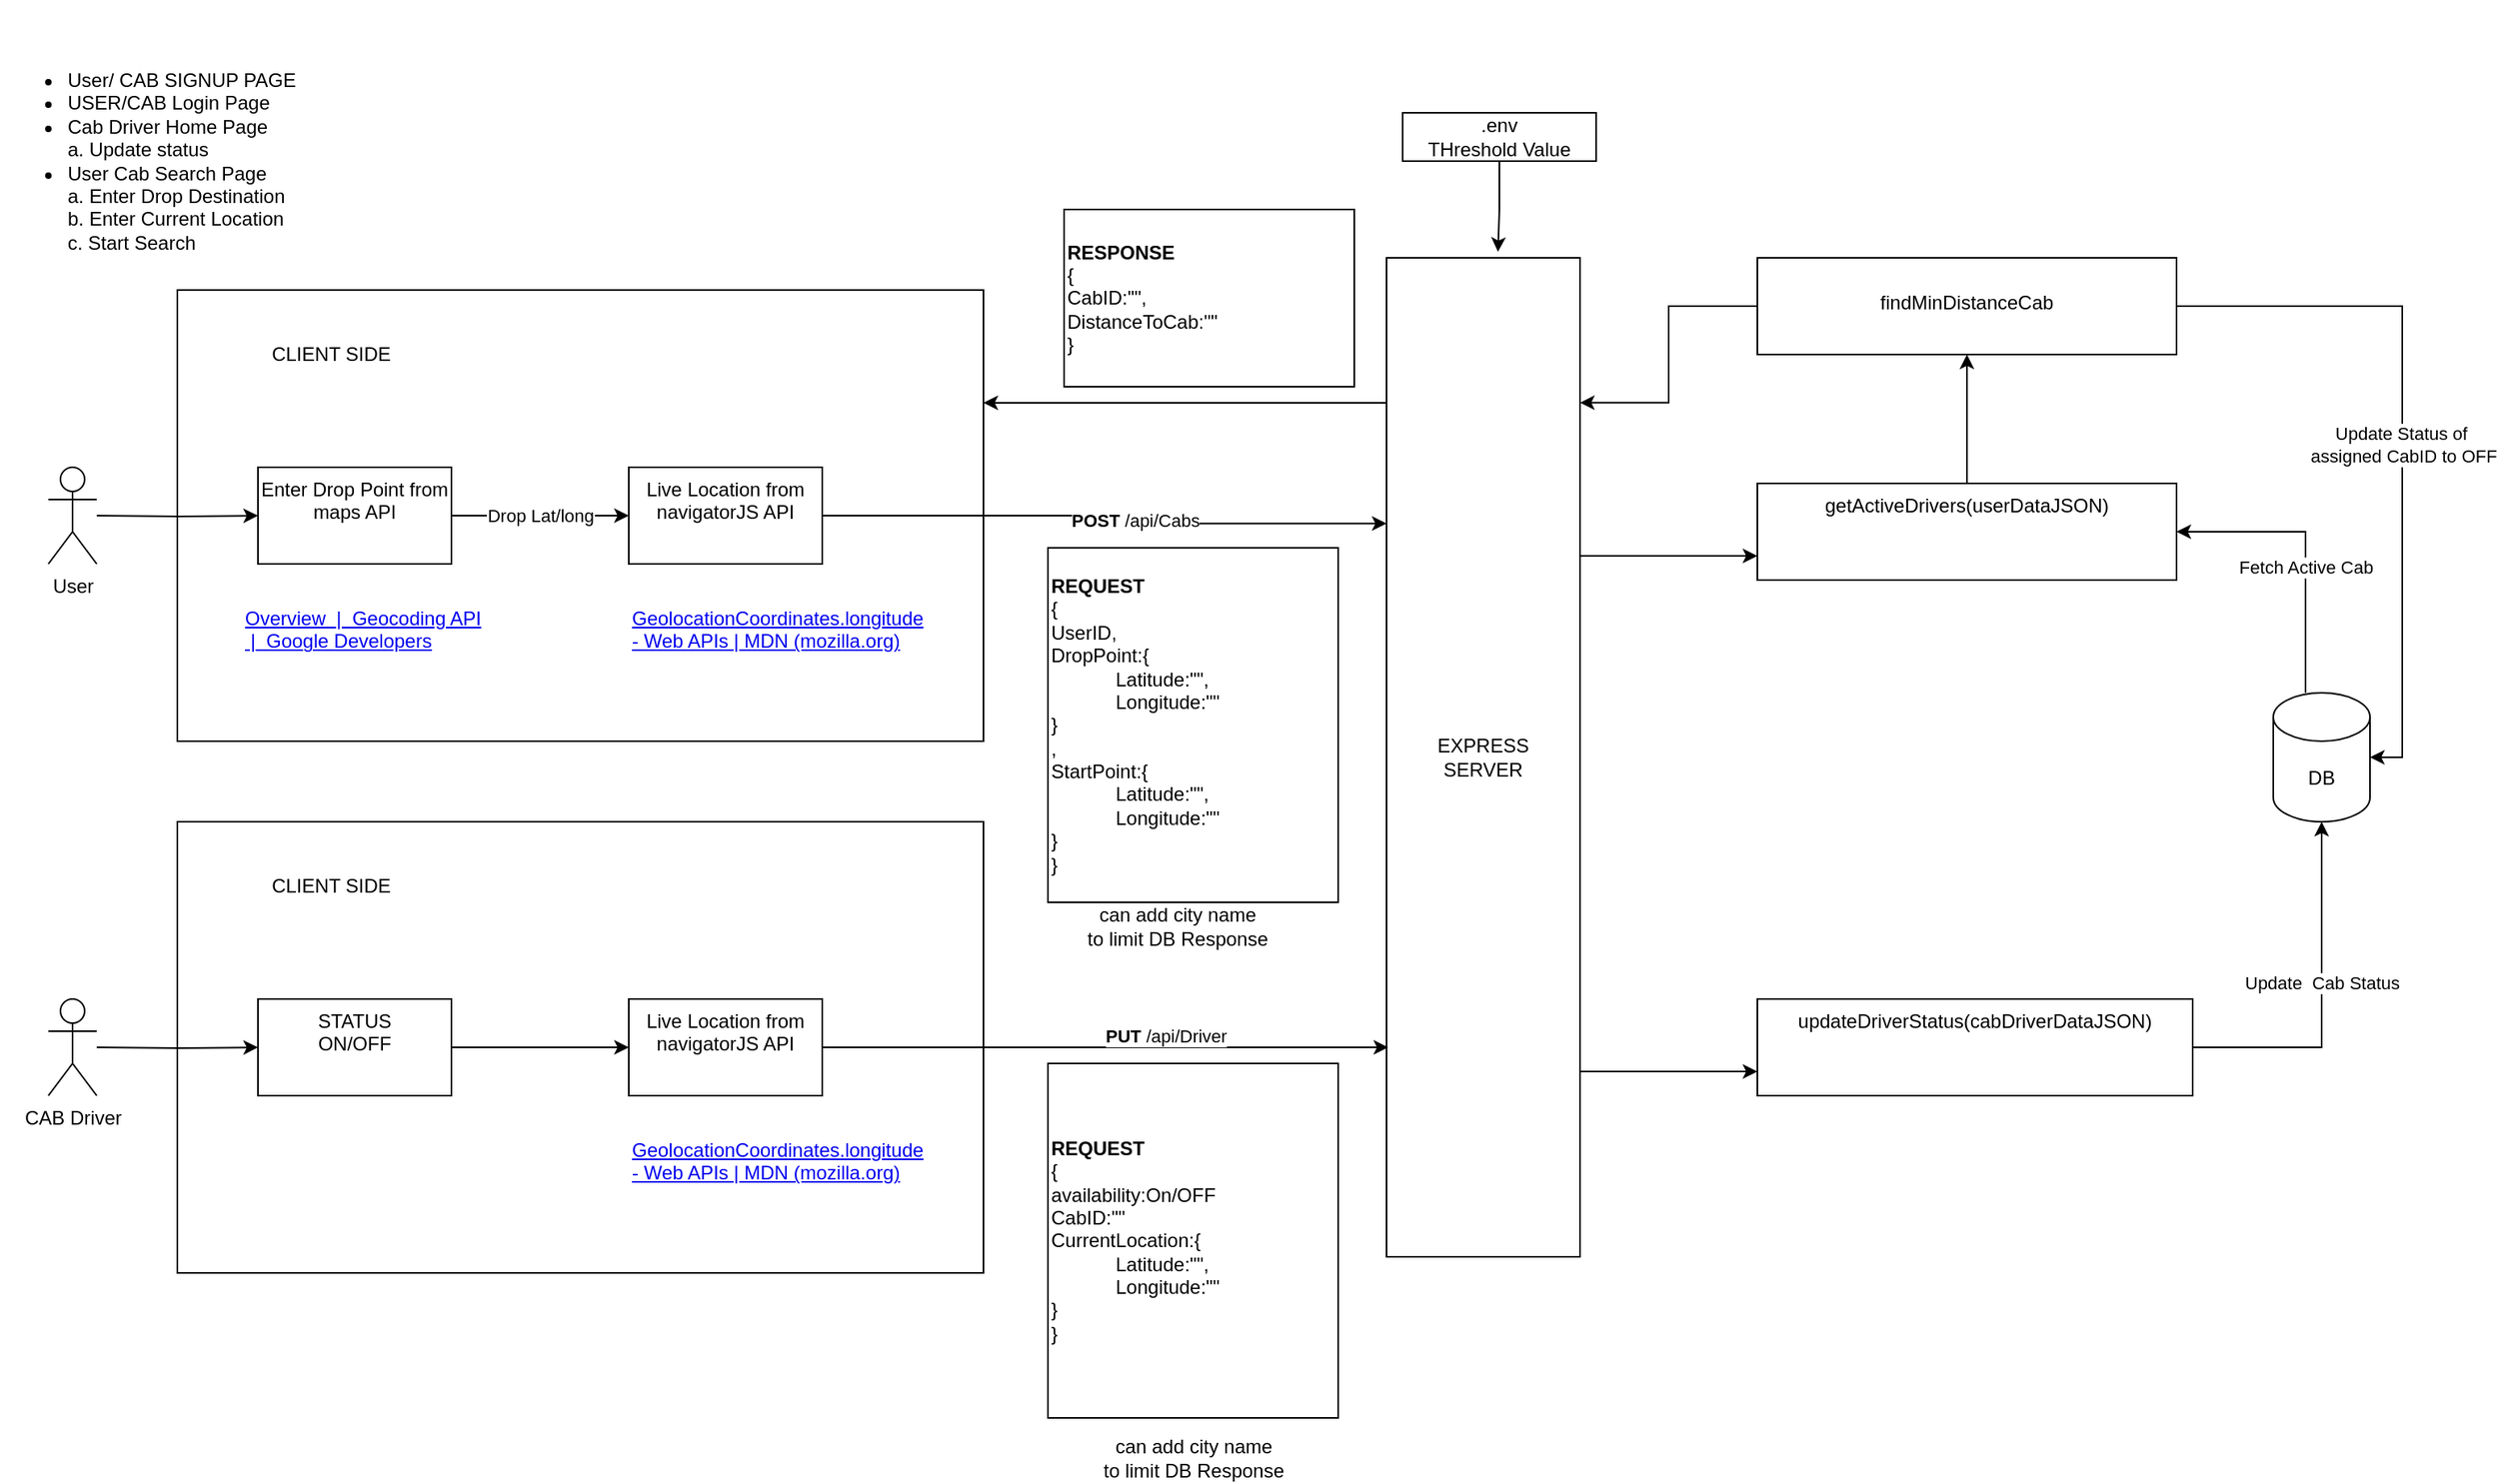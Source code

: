 <mxfile version="16.2.6" type="device"><diagram id="SnCvVs-eur0qtXPq5bmR" name="Page-1"><mxGraphModel dx="1423" dy="629" grid="1" gridSize="10" guides="1" tooltips="1" connect="1" arrows="1" fold="1" page="1" pageScale="1" pageWidth="850" pageHeight="1100" math="0" shadow="0"><root><mxCell id="0"/><mxCell id="1" parent="0"/><mxCell id="wlhFMVO54RoG_AanXR1z-21" value="" style="rounded=0;whiteSpace=wrap;html=1;" vertex="1" parent="1"><mxGeometry x="120" y="200" width="500" height="280" as="geometry"/></mxCell><mxCell id="wlhFMVO54RoG_AanXR1z-1" value="&lt;ul&gt;&lt;li&gt;&lt;span&gt;User/ CAB SIGNUP PAGE&lt;/span&gt;&lt;/li&gt;&lt;li&gt;&lt;span&gt;USER/CAB Login Page&lt;/span&gt;&lt;br&gt;&lt;/li&gt;&lt;li&gt;Cab Driver Home Page&lt;br&gt;a. Update status&lt;/li&gt;&lt;li&gt;User Cab Search Page&lt;br&gt;a. Enter Drop Destination&lt;br&gt;b. Enter Current Location&lt;br&gt;c. Start Search&lt;/li&gt;&lt;/ul&gt;" style="text;strokeColor=none;fillColor=none;html=1;whiteSpace=wrap;verticalAlign=middle;overflow=hidden;" vertex="1" parent="1"><mxGeometry x="10" y="20" width="320" height="200" as="geometry"/></mxCell><mxCell id="wlhFMVO54RoG_AanXR1z-13" value="" style="edgeStyle=orthogonalEdgeStyle;rounded=0;orthogonalLoop=1;jettySize=auto;html=1;" edge="1" parent="1" target="wlhFMVO54RoG_AanXR1z-12"><mxGeometry relative="1" as="geometry"><mxPoint x="70" y="340" as="sourcePoint"/></mxGeometry></mxCell><mxCell id="wlhFMVO54RoG_AanXR1z-15" value="Drop Lat/long" style="edgeStyle=orthogonalEdgeStyle;rounded=0;orthogonalLoop=1;jettySize=auto;html=1;" edge="1" parent="1" source="wlhFMVO54RoG_AanXR1z-12" target="wlhFMVO54RoG_AanXR1z-14"><mxGeometry relative="1" as="geometry"/></mxCell><mxCell id="wlhFMVO54RoG_AanXR1z-12" value="Enter Drop Point from maps API" style="whiteSpace=wrap;html=1;verticalAlign=top;" vertex="1" parent="1"><mxGeometry x="170" y="310" width="120" height="60" as="geometry"/></mxCell><mxCell id="wlhFMVO54RoG_AanXR1z-50" style="edgeStyle=orthogonalEdgeStyle;rounded=0;orthogonalLoop=1;jettySize=auto;html=1;entryX=0;entryY=0.266;entryDx=0;entryDy=0;entryPerimeter=0;" edge="1" parent="1"><mxGeometry relative="1" as="geometry"><mxPoint x="520" y="340" as="sourcePoint"/><mxPoint x="870" y="344.92" as="targetPoint"/><Array as="points"><mxPoint x="695" y="340"/><mxPoint x="695" y="345"/></Array></mxGeometry></mxCell><mxCell id="wlhFMVO54RoG_AanXR1z-14" value="Live Location from navigatorJS API" style="whiteSpace=wrap;html=1;verticalAlign=top;" vertex="1" parent="1"><mxGeometry x="400" y="310" width="120" height="60" as="geometry"/></mxCell><mxCell id="wlhFMVO54RoG_AanXR1z-16" value="&lt;a href=&quot;https://developers.google.com/maps/documentation/geocoding/overview?csw=1#ReverseGeocoding&quot;&gt;Overview &amp;nbsp;|&amp;nbsp; Geocoding API &amp;nbsp;|&amp;nbsp; Google Developers&lt;/a&gt;" style="text;whiteSpace=wrap;html=1;" vertex="1" parent="1"><mxGeometry x="160" y="390" width="150" height="30" as="geometry"/></mxCell><mxCell id="wlhFMVO54RoG_AanXR1z-17" value="&lt;a href=&quot;https://developer.mozilla.org/en-US/docs/Web/API/GeolocationCoordinates/longitude&quot;&gt;GeolocationCoordinates.longitude - Web APIs | MDN (mozilla.org)&lt;/a&gt;" style="text;whiteSpace=wrap;html=1;" vertex="1" parent="1"><mxGeometry x="400" y="390" width="120" height="70" as="geometry"/></mxCell><mxCell id="wlhFMVO54RoG_AanXR1z-47" style="edgeStyle=orthogonalEdgeStyle;rounded=0;orthogonalLoop=1;jettySize=auto;html=1;entryX=0;entryY=0.75;entryDx=0;entryDy=0;" edge="1" parent="1" source="wlhFMVO54RoG_AanXR1z-18" target="wlhFMVO54RoG_AanXR1z-43"><mxGeometry relative="1" as="geometry"><Array as="points"><mxPoint x="1010" y="365"/><mxPoint x="1010" y="365"/></Array></mxGeometry></mxCell><mxCell id="wlhFMVO54RoG_AanXR1z-60" style="edgeStyle=orthogonalEdgeStyle;rounded=0;orthogonalLoop=1;jettySize=auto;html=1;entryX=0;entryY=0.75;entryDx=0;entryDy=0;" edge="1" parent="1" source="wlhFMVO54RoG_AanXR1z-18" target="wlhFMVO54RoG_AanXR1z-45"><mxGeometry relative="1" as="geometry"><Array as="points"><mxPoint x="1030" y="685"/><mxPoint x="1030" y="685"/></Array></mxGeometry></mxCell><mxCell id="wlhFMVO54RoG_AanXR1z-72" style="edgeStyle=orthogonalEdgeStyle;rounded=0;orthogonalLoop=1;jettySize=auto;html=1;entryX=1;entryY=0.25;entryDx=0;entryDy=0;" edge="1" parent="1" source="wlhFMVO54RoG_AanXR1z-18" target="wlhFMVO54RoG_AanXR1z-21"><mxGeometry relative="1" as="geometry"><Array as="points"><mxPoint x="820" y="270"/><mxPoint x="820" y="270"/></Array></mxGeometry></mxCell><mxCell id="wlhFMVO54RoG_AanXR1z-18" value="EXPRESS &lt;br&gt;SERVER" style="whiteSpace=wrap;html=1;verticalAlign=middle;" vertex="1" parent="1"><mxGeometry x="870" y="180" width="120" height="620" as="geometry"/></mxCell><mxCell id="wlhFMVO54RoG_AanXR1z-20" value="CLIENT SIDE" style="text;html=1;align=center;verticalAlign=middle;resizable=0;points=[];autosize=1;strokeColor=none;fillColor=none;" vertex="1" parent="1"><mxGeometry x="170" y="230" width="90" height="20" as="geometry"/></mxCell><mxCell id="wlhFMVO54RoG_AanXR1z-25" value="User" style="shape=umlActor;verticalLabelPosition=bottom;verticalAlign=top;html=1;outlineConnect=0;" vertex="1" parent="1"><mxGeometry x="40" y="310" width="30" height="60" as="geometry"/></mxCell><mxCell id="wlhFMVO54RoG_AanXR1z-26" value="" style="rounded=0;whiteSpace=wrap;html=1;" vertex="1" parent="1"><mxGeometry x="120" y="530" width="500" height="280" as="geometry"/></mxCell><mxCell id="wlhFMVO54RoG_AanXR1z-27" value="" style="edgeStyle=orthogonalEdgeStyle;rounded=0;orthogonalLoop=1;jettySize=auto;html=1;" edge="1" parent="1" target="wlhFMVO54RoG_AanXR1z-29"><mxGeometry relative="1" as="geometry"><mxPoint x="70" y="670" as="sourcePoint"/></mxGeometry></mxCell><mxCell id="wlhFMVO54RoG_AanXR1z-28" value="" style="edgeStyle=orthogonalEdgeStyle;rounded=0;orthogonalLoop=1;jettySize=auto;html=1;" edge="1" parent="1" source="wlhFMVO54RoG_AanXR1z-29" target="wlhFMVO54RoG_AanXR1z-30"><mxGeometry relative="1" as="geometry"/></mxCell><mxCell id="wlhFMVO54RoG_AanXR1z-29" value="STATUS&lt;br&gt;ON/OFF" style="whiteSpace=wrap;html=1;verticalAlign=top;" vertex="1" parent="1"><mxGeometry x="170" y="640" width="120" height="60" as="geometry"/></mxCell><mxCell id="wlhFMVO54RoG_AanXR1z-51" style="edgeStyle=orthogonalEdgeStyle;rounded=0;orthogonalLoop=1;jettySize=auto;html=1;" edge="1" parent="1" source="wlhFMVO54RoG_AanXR1z-30"><mxGeometry relative="1" as="geometry"><mxPoint x="871" y="670" as="targetPoint"/><Array as="points"><mxPoint x="871" y="670"/></Array></mxGeometry></mxCell><mxCell id="wlhFMVO54RoG_AanXR1z-30" value="Live Location from navigatorJS API" style="whiteSpace=wrap;html=1;verticalAlign=top;" vertex="1" parent="1"><mxGeometry x="400" y="640" width="120" height="60" as="geometry"/></mxCell><mxCell id="wlhFMVO54RoG_AanXR1z-32" value="&lt;a href=&quot;https://developer.mozilla.org/en-US/docs/Web/API/GeolocationCoordinates/longitude&quot;&gt;GeolocationCoordinates.longitude - Web APIs | MDN (mozilla.org)&lt;/a&gt;" style="text;whiteSpace=wrap;html=1;" vertex="1" parent="1"><mxGeometry x="400" y="720" width="120" height="70" as="geometry"/></mxCell><mxCell id="wlhFMVO54RoG_AanXR1z-33" value="CLIENT SIDE" style="text;html=1;align=center;verticalAlign=middle;resizable=0;points=[];autosize=1;strokeColor=none;fillColor=none;" vertex="1" parent="1"><mxGeometry x="170" y="560" width="90" height="20" as="geometry"/></mxCell><mxCell id="wlhFMVO54RoG_AanXR1z-34" value="CAB Driver" style="shape=umlActor;verticalLabelPosition=bottom;verticalAlign=top;html=1;outlineConnect=0;" vertex="1" parent="1"><mxGeometry x="40" y="640" width="30" height="60" as="geometry"/></mxCell><mxCell id="wlhFMVO54RoG_AanXR1z-76" value="" style="edgeStyle=orthogonalEdgeStyle;rounded=0;orthogonalLoop=1;jettySize=auto;html=1;" edge="1" parent="1" source="wlhFMVO54RoG_AanXR1z-43" target="wlhFMVO54RoG_AanXR1z-75"><mxGeometry relative="1" as="geometry"/></mxCell><mxCell id="wlhFMVO54RoG_AanXR1z-43" value="getActiveDrivers(userDataJSON)" style="whiteSpace=wrap;html=1;verticalAlign=top;" vertex="1" parent="1"><mxGeometry x="1100" y="320" width="260" height="60" as="geometry"/></mxCell><mxCell id="wlhFMVO54RoG_AanXR1z-62" style="edgeStyle=orthogonalEdgeStyle;rounded=0;orthogonalLoop=1;jettySize=auto;html=1;entryX=0.5;entryY=1;entryDx=0;entryDy=0;entryPerimeter=0;" edge="1" parent="1" source="wlhFMVO54RoG_AanXR1z-45" target="wlhFMVO54RoG_AanXR1z-61"><mxGeometry relative="1" as="geometry"/></mxCell><mxCell id="wlhFMVO54RoG_AanXR1z-63" value="Update&amp;nbsp; Cab Status" style="edgeLabel;html=1;align=center;verticalAlign=middle;resizable=0;points=[];" vertex="1" connectable="0" parent="wlhFMVO54RoG_AanXR1z-62"><mxGeometry x="0.093" relative="1" as="geometry"><mxPoint as="offset"/></mxGeometry></mxCell><mxCell id="wlhFMVO54RoG_AanXR1z-45" value="updateDriverStatus(cabDriverDataJSON)" style="whiteSpace=wrap;html=1;verticalAlign=top;" vertex="1" parent="1"><mxGeometry x="1100" y="640" width="270" height="60" as="geometry"/></mxCell><mxCell id="wlhFMVO54RoG_AanXR1z-49" value="&lt;b&gt;POST&amp;nbsp;&lt;/b&gt;/api/Cabs" style="edgeLabel;html=1;align=center;verticalAlign=middle;resizable=0;points=[];" vertex="1" connectable="0" parent="1"><mxGeometry x="720" y="340" as="geometry"><mxPoint x="-6" y="3" as="offset"/></mxGeometry></mxCell><mxCell id="wlhFMVO54RoG_AanXR1z-53" value="&lt;b&gt;PUT&amp;nbsp;&lt;/b&gt;/api/Driver" style="edgeLabel;html=1;align=center;verticalAlign=middle;resizable=0;points=[];" vertex="1" connectable="0" parent="1"><mxGeometry x="740" y="668" as="geometry"><mxPoint x="-7" y="-5" as="offset"/></mxGeometry></mxCell><mxCell id="wlhFMVO54RoG_AanXR1z-58" value="&lt;b&gt;REQUEST&lt;br&gt;&lt;/b&gt;{&lt;br&gt;UserID,&lt;br&gt;DropPoint:{&lt;br&gt;&lt;blockquote style=&quot;margin: 0 0 0 40px ; border: none ; padding: 0px&quot;&gt;Latitude:&quot;&quot;,&lt;br&gt;Longitude:&quot;&quot;&lt;/blockquote&gt;&lt;span&gt;&#9;&lt;/span&gt;}&lt;br&gt;,&lt;br&gt;StartPoint:{&lt;br&gt;&lt;blockquote style=&quot;margin: 0px 0px 0px 40px ; border: none ; padding: 0px&quot;&gt;Latitude:&quot;&quot;,&lt;br&gt;Longitude:&quot;&quot;&lt;/blockquote&gt;&lt;span&gt;&#9;&lt;/span&gt;}&lt;br&gt;}" style="rounded=0;whiteSpace=wrap;html=1;align=left;" vertex="1" parent="1"><mxGeometry x="660" y="360" width="180" height="220" as="geometry"/></mxCell><mxCell id="wlhFMVO54RoG_AanXR1z-59" value="&lt;b&gt;REQUEST&lt;br&gt;&lt;/b&gt;&lt;span style=&quot;text-align: center&quot;&gt;{&lt;/span&gt;&lt;br style=&quot;text-align: center&quot;&gt;&lt;span style=&quot;text-align: center&quot;&gt;availability:On/OFF&lt;/span&gt;&lt;br style=&quot;text-align: center&quot;&gt;&lt;span style=&quot;text-align: center&quot;&gt;CabID:&quot;&quot;&lt;/span&gt;&lt;br style=&quot;text-align: center&quot;&gt;&lt;span style=&quot;text-align: center&quot;&gt;CurrentLocation:{&lt;br&gt;&lt;/span&gt;&lt;blockquote style=&quot;margin: 0 0 0 40px ; border: none ; padding: 0px&quot;&gt;&lt;span style=&quot;text-align: center&quot;&gt;Latitude:&quot;&quot;,&lt;br&gt;&lt;/span&gt;&lt;span style=&quot;text-align: center&quot;&gt;Longitude:&quot;&quot;&lt;/span&gt;&lt;/blockquote&gt;&lt;span style=&quot;text-align: center&quot;&gt;}&lt;br&gt;}&lt;/span&gt;" style="rounded=0;whiteSpace=wrap;html=1;align=left;" vertex="1" parent="1"><mxGeometry x="660" y="680" width="180" height="220" as="geometry"/></mxCell><mxCell id="wlhFMVO54RoG_AanXR1z-64" style="edgeStyle=orthogonalEdgeStyle;rounded=0;orthogonalLoop=1;jettySize=auto;html=1;entryX=1;entryY=0.5;entryDx=0;entryDy=0;" edge="1" parent="1" source="wlhFMVO54RoG_AanXR1z-61" target="wlhFMVO54RoG_AanXR1z-43"><mxGeometry relative="1" as="geometry"><Array as="points"><mxPoint x="1440" y="350"/></Array></mxGeometry></mxCell><mxCell id="wlhFMVO54RoG_AanXR1z-65" value="Fetch Active Cab" style="edgeLabel;html=1;align=center;verticalAlign=middle;resizable=0;points=[];" vertex="1" connectable="0" parent="wlhFMVO54RoG_AanXR1z-64"><mxGeometry x="-0.13" relative="1" as="geometry"><mxPoint as="offset"/></mxGeometry></mxCell><mxCell id="wlhFMVO54RoG_AanXR1z-61" value="DB" style="shape=cylinder3;whiteSpace=wrap;html=1;boundedLbl=1;backgroundOutline=1;size=15;" vertex="1" parent="1"><mxGeometry x="1420" y="450" width="60" height="80" as="geometry"/></mxCell><mxCell id="wlhFMVO54RoG_AanXR1z-67" style="edgeStyle=orthogonalEdgeStyle;rounded=0;orthogonalLoop=1;jettySize=auto;html=1;entryX=0.576;entryY=-0.006;entryDx=0;entryDy=0;entryPerimeter=0;" edge="1" parent="1" source="wlhFMVO54RoG_AanXR1z-66" target="wlhFMVO54RoG_AanXR1z-18"><mxGeometry relative="1" as="geometry"/></mxCell><mxCell id="wlhFMVO54RoG_AanXR1z-66" value=".env&lt;br&gt;THreshold Value" style="rounded=0;whiteSpace=wrap;html=1;" vertex="1" parent="1"><mxGeometry x="880" y="90" width="120" height="30" as="geometry"/></mxCell><mxCell id="wlhFMVO54RoG_AanXR1z-68" value="&lt;b&gt;RESPONSE&lt;br&gt;&lt;/b&gt;{&lt;br&gt;CabID:&quot;&quot;,&lt;br&gt;DistanceToCab:&quot;&quot;&lt;br&gt;}" style="rounded=0;whiteSpace=wrap;html=1;align=left;" vertex="1" parent="1"><mxGeometry x="670" y="150" width="180" height="110" as="geometry"/></mxCell><mxCell id="wlhFMVO54RoG_AanXR1z-73" value="can add city name &lt;br&gt;to limit DB Response" style="text;html=1;align=center;verticalAlign=middle;resizable=0;points=[];autosize=1;strokeColor=none;fillColor=none;" vertex="1" parent="1"><mxGeometry x="675" y="580" width="130" height="30" as="geometry"/></mxCell><mxCell id="wlhFMVO54RoG_AanXR1z-74" value="can add city name &lt;br&gt;to limit DB Response" style="text;html=1;align=center;verticalAlign=middle;resizable=0;points=[];autosize=1;strokeColor=none;fillColor=none;" vertex="1" parent="1"><mxGeometry x="685" y="910" width="130" height="30" as="geometry"/></mxCell><mxCell id="wlhFMVO54RoG_AanXR1z-77" style="edgeStyle=orthogonalEdgeStyle;rounded=0;orthogonalLoop=1;jettySize=auto;html=1;entryX=1;entryY=0.145;entryDx=0;entryDy=0;entryPerimeter=0;" edge="1" parent="1" source="wlhFMVO54RoG_AanXR1z-75" target="wlhFMVO54RoG_AanXR1z-18"><mxGeometry relative="1" as="geometry"/></mxCell><mxCell id="wlhFMVO54RoG_AanXR1z-78" style="edgeStyle=orthogonalEdgeStyle;rounded=0;orthogonalLoop=1;jettySize=auto;html=1;entryX=1;entryY=0.5;entryDx=0;entryDy=0;entryPerimeter=0;" edge="1" parent="1" source="wlhFMVO54RoG_AanXR1z-75" target="wlhFMVO54RoG_AanXR1z-61"><mxGeometry relative="1" as="geometry"/></mxCell><mxCell id="wlhFMVO54RoG_AanXR1z-79" value="Update Status of&lt;br&gt;&amp;nbsp;assigned CabID to OFF" style="edgeLabel;html=1;align=center;verticalAlign=middle;resizable=0;points=[];" vertex="1" connectable="0" parent="wlhFMVO54RoG_AanXR1z-78"><mxGeometry x="0.026" y="-1" relative="1" as="geometry"><mxPoint as="offset"/></mxGeometry></mxCell><mxCell id="wlhFMVO54RoG_AanXR1z-75" value="&lt;br&gt;findMinDistanceCab" style="whiteSpace=wrap;html=1;verticalAlign=top;" vertex="1" parent="1"><mxGeometry x="1100" y="180" width="260" height="60" as="geometry"/></mxCell></root></mxGraphModel></diagram></mxfile>